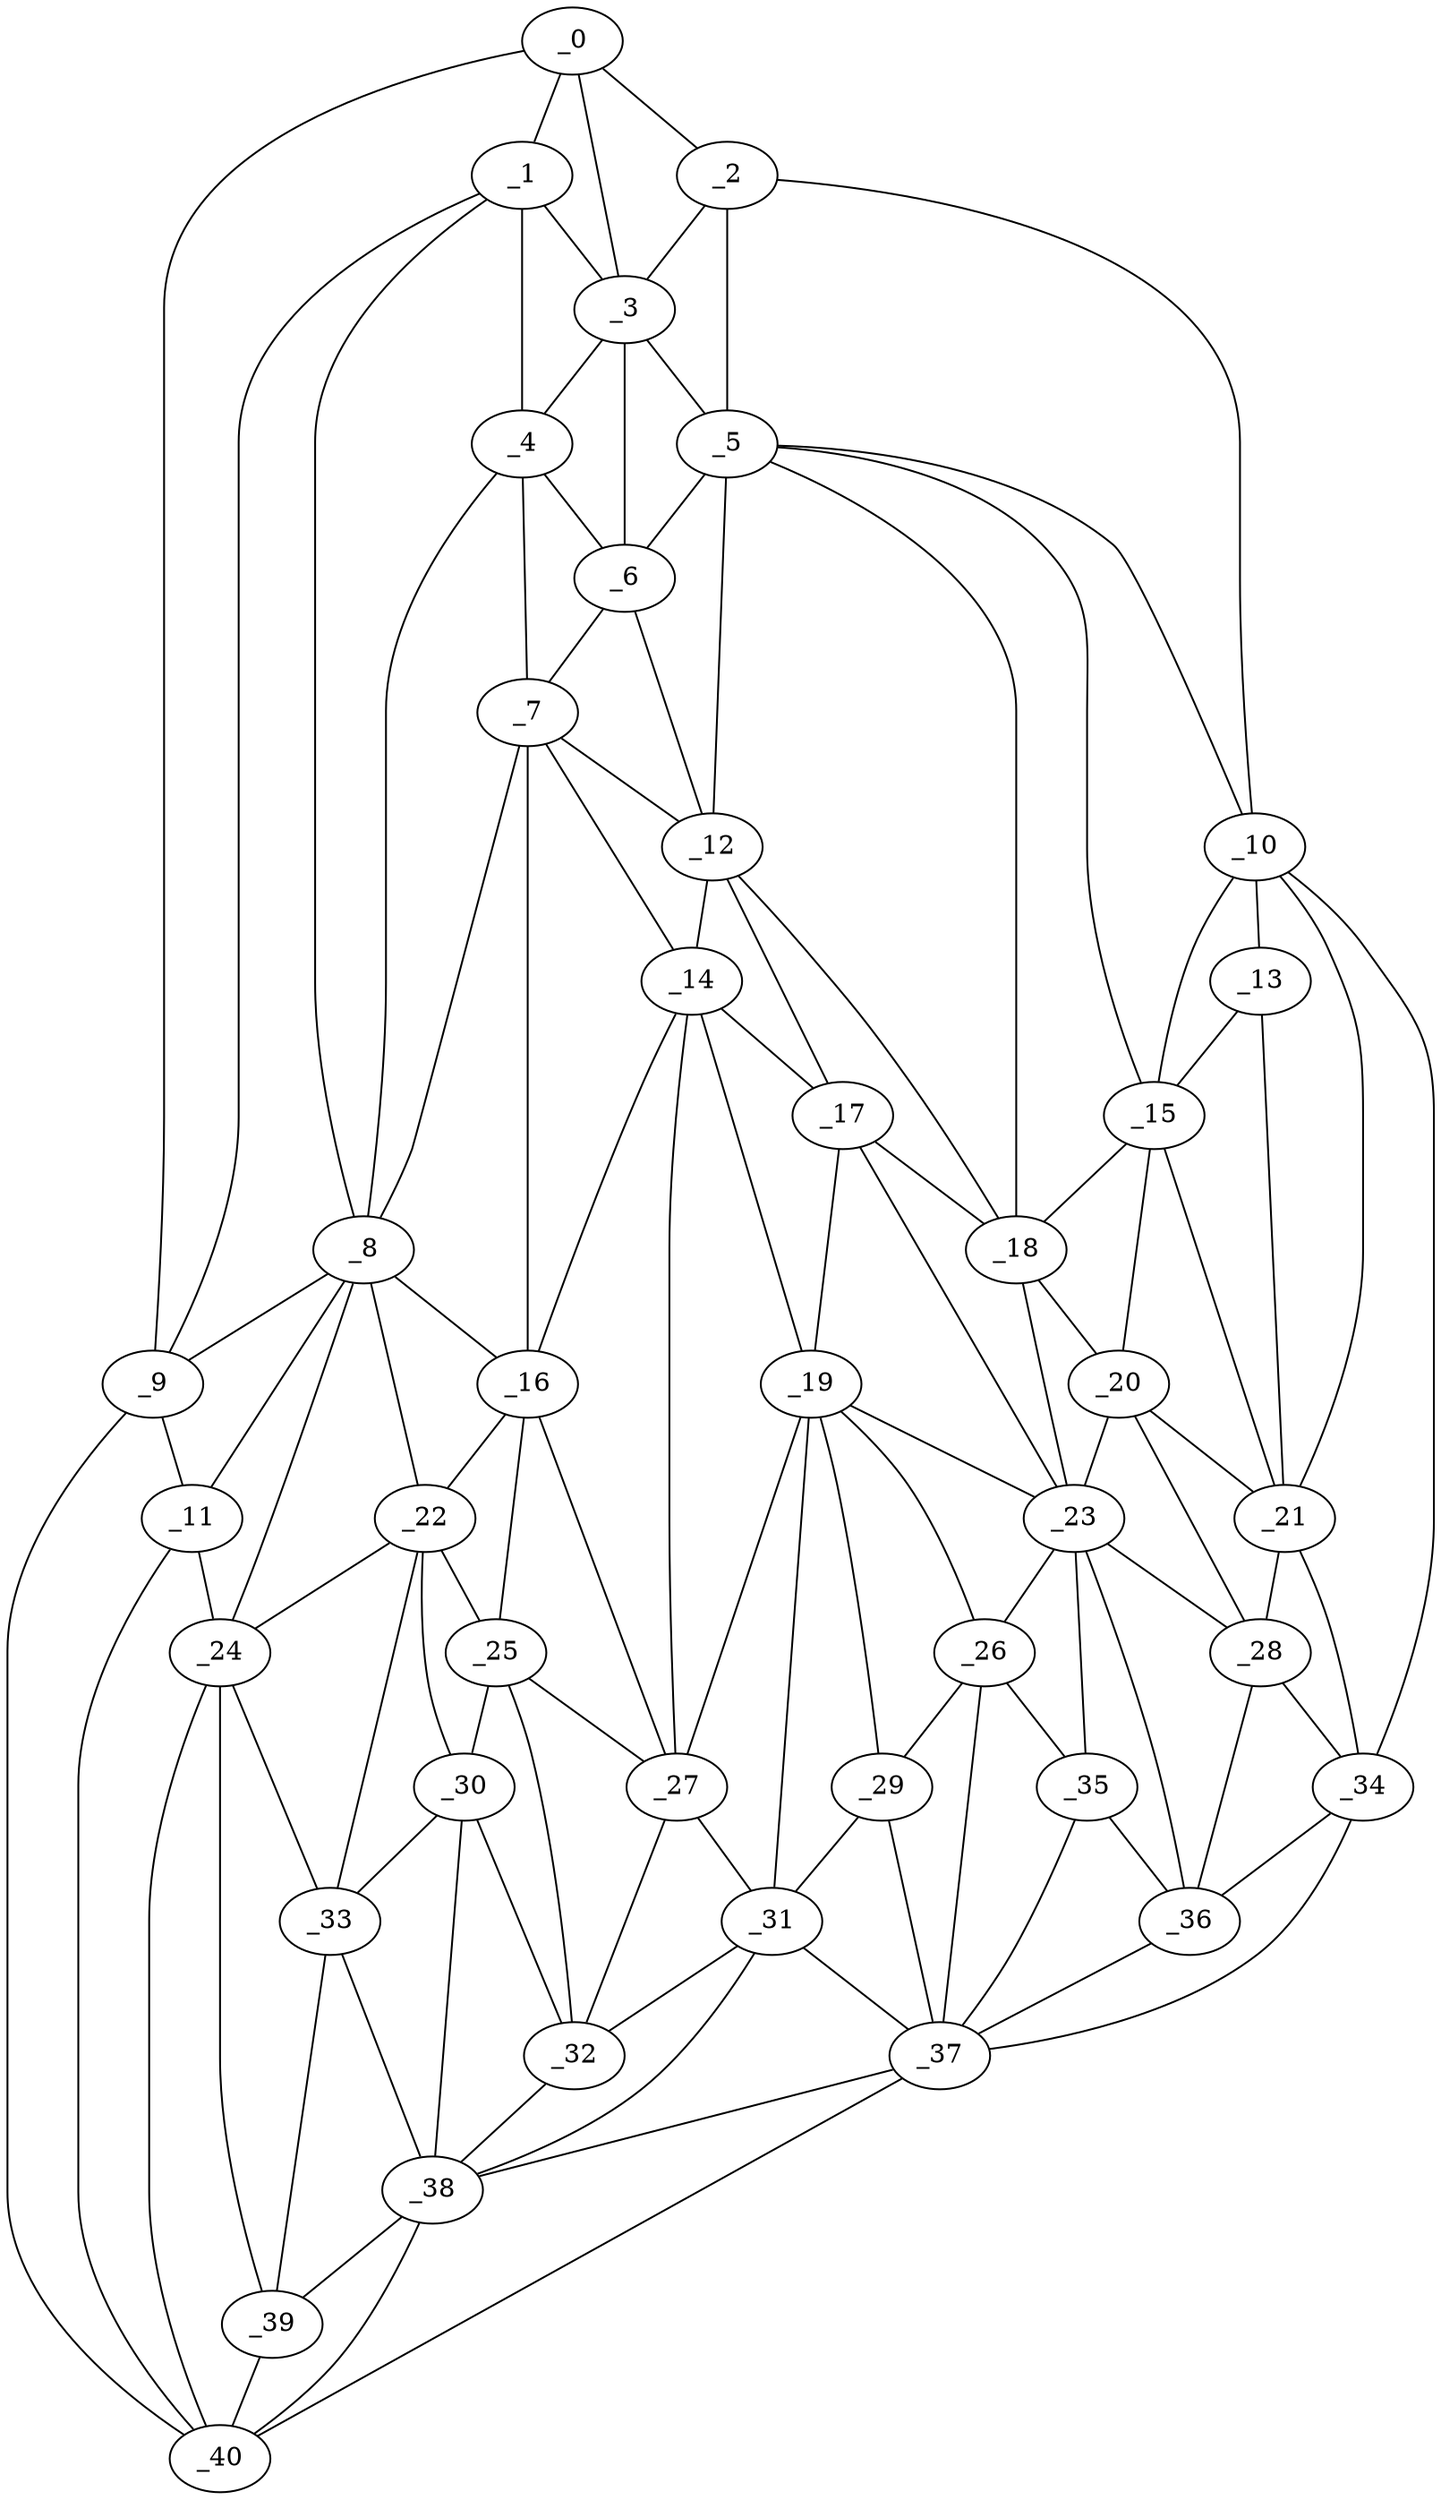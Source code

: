 graph "obj16__105.gxl" {
	_0	 [x=18,
		y=14];
	_1	 [x=21,
		y=24];
	_0 -- _1	 [valence=2];
	_2	 [x=25,
		y=114];
	_0 -- _2	 [valence=1];
	_3	 [x=27,
		y=95];
	_0 -- _3	 [valence=2];
	_9	 [x=57,
		y=4];
	_0 -- _9	 [valence=1];
	_1 -- _3	 [valence=2];
	_4	 [x=33,
		y=58];
	_1 -- _4	 [valence=1];
	_8	 [x=56,
		y=51];
	_1 -- _8	 [valence=2];
	_1 -- _9	 [valence=2];
	_2 -- _3	 [valence=2];
	_5	 [x=34,
		y=95];
	_2 -- _5	 [valence=2];
	_10	 [x=60,
		y=119];
	_2 -- _10	 [valence=1];
	_3 -- _4	 [valence=1];
	_3 -- _5	 [valence=2];
	_6	 [x=45,
		y=70];
	_3 -- _6	 [valence=1];
	_4 -- _6	 [valence=2];
	_7	 [x=53,
		y=60];
	_4 -- _7	 [valence=1];
	_4 -- _8	 [valence=2];
	_5 -- _6	 [valence=2];
	_5 -- _10	 [valence=1];
	_12	 [x=69,
		y=74];
	_5 -- _12	 [valence=2];
	_15	 [x=71,
		y=110];
	_5 -- _15	 [valence=2];
	_18	 [x=76,
		y=103];
	_5 -- _18	 [valence=2];
	_6 -- _7	 [valence=1];
	_6 -- _12	 [valence=1];
	_7 -- _8	 [valence=2];
	_7 -- _12	 [valence=2];
	_14	 [x=71,
		y=67];
	_7 -- _14	 [valence=1];
	_16	 [x=74,
		y=58];
	_7 -- _16	 [valence=1];
	_8 -- _9	 [valence=1];
	_11	 [x=64,
		y=8];
	_8 -- _11	 [valence=2];
	_8 -- _16	 [valence=2];
	_22	 [x=88,
		y=44];
	_8 -- _22	 [valence=1];
	_24	 [x=90,
		y=39];
	_8 -- _24	 [valence=2];
	_9 -- _11	 [valence=1];
	_40	 [x=112,
		y=16];
	_9 -- _40	 [valence=1];
	_13	 [x=69,
		y=116];
	_10 -- _13	 [valence=1];
	_10 -- _15	 [valence=2];
	_21	 [x=86,
		y=115];
	_10 -- _21	 [valence=1];
	_34	 [x=101,
		y=116];
	_10 -- _34	 [valence=1];
	_11 -- _24	 [valence=1];
	_11 -- _40	 [valence=2];
	_12 -- _14	 [valence=2];
	_17	 [x=74,
		y=78];
	_12 -- _17	 [valence=2];
	_12 -- _18	 [valence=1];
	_13 -- _15	 [valence=2];
	_13 -- _21	 [valence=2];
	_14 -- _16	 [valence=2];
	_14 -- _17	 [valence=2];
	_19	 [x=84,
		y=78];
	_14 -- _19	 [valence=1];
	_27	 [x=93,
		y=69];
	_14 -- _27	 [valence=2];
	_15 -- _18	 [valence=1];
	_20	 [x=86,
		y=108];
	_15 -- _20	 [valence=2];
	_15 -- _21	 [valence=1];
	_16 -- _22	 [valence=2];
	_25	 [x=90,
		y=55];
	_16 -- _25	 [valence=2];
	_16 -- _27	 [valence=1];
	_17 -- _18	 [valence=2];
	_17 -- _19	 [valence=2];
	_23	 [x=88,
		y=96];
	_17 -- _23	 [valence=1];
	_18 -- _20	 [valence=2];
	_18 -- _23	 [valence=2];
	_19 -- _23	 [valence=2];
	_26	 [x=91,
		y=92];
	_19 -- _26	 [valence=1];
	_19 -- _27	 [valence=2];
	_29	 [x=96,
		y=84];
	_19 -- _29	 [valence=2];
	_31	 [x=98,
		y=77];
	_19 -- _31	 [valence=1];
	_20 -- _21	 [valence=1];
	_20 -- _23	 [valence=2];
	_28	 [x=95,
		y=112];
	_20 -- _28	 [valence=2];
	_21 -- _28	 [valence=1];
	_21 -- _34	 [valence=2];
	_22 -- _24	 [valence=2];
	_22 -- _25	 [valence=2];
	_30	 [x=98,
		y=56];
	_22 -- _30	 [valence=1];
	_33	 [x=101,
		y=39];
	_22 -- _33	 [valence=2];
	_23 -- _26	 [valence=2];
	_23 -- _28	 [valence=1];
	_35	 [x=103,
		y=97];
	_23 -- _35	 [valence=2];
	_36	 [x=103,
		y=102];
	_23 -- _36	 [valence=2];
	_24 -- _33	 [valence=2];
	_39	 [x=110,
		y=25];
	_24 -- _39	 [valence=1];
	_24 -- _40	 [valence=2];
	_25 -- _27	 [valence=2];
	_25 -- _30	 [valence=1];
	_32	 [x=100,
		y=63];
	_25 -- _32	 [valence=2];
	_26 -- _29	 [valence=1];
	_26 -- _35	 [valence=1];
	_37	 [x=105,
		y=89];
	_26 -- _37	 [valence=2];
	_27 -- _31	 [valence=1];
	_27 -- _32	 [valence=2];
	_28 -- _34	 [valence=1];
	_28 -- _36	 [valence=2];
	_29 -- _31	 [valence=2];
	_29 -- _37	 [valence=1];
	_30 -- _32	 [valence=2];
	_30 -- _33	 [valence=2];
	_38	 [x=106,
		y=64];
	_30 -- _38	 [valence=1];
	_31 -- _32	 [valence=2];
	_31 -- _37	 [valence=2];
	_31 -- _38	 [valence=2];
	_32 -- _38	 [valence=1];
	_33 -- _38	 [valence=1];
	_33 -- _39	 [valence=2];
	_34 -- _36	 [valence=2];
	_34 -- _37	 [valence=1];
	_35 -- _36	 [valence=2];
	_35 -- _37	 [valence=1];
	_36 -- _37	 [valence=1];
	_37 -- _38	 [valence=2];
	_37 -- _40	 [valence=1];
	_38 -- _39	 [valence=2];
	_38 -- _40	 [valence=2];
	_39 -- _40	 [valence=1];
}
